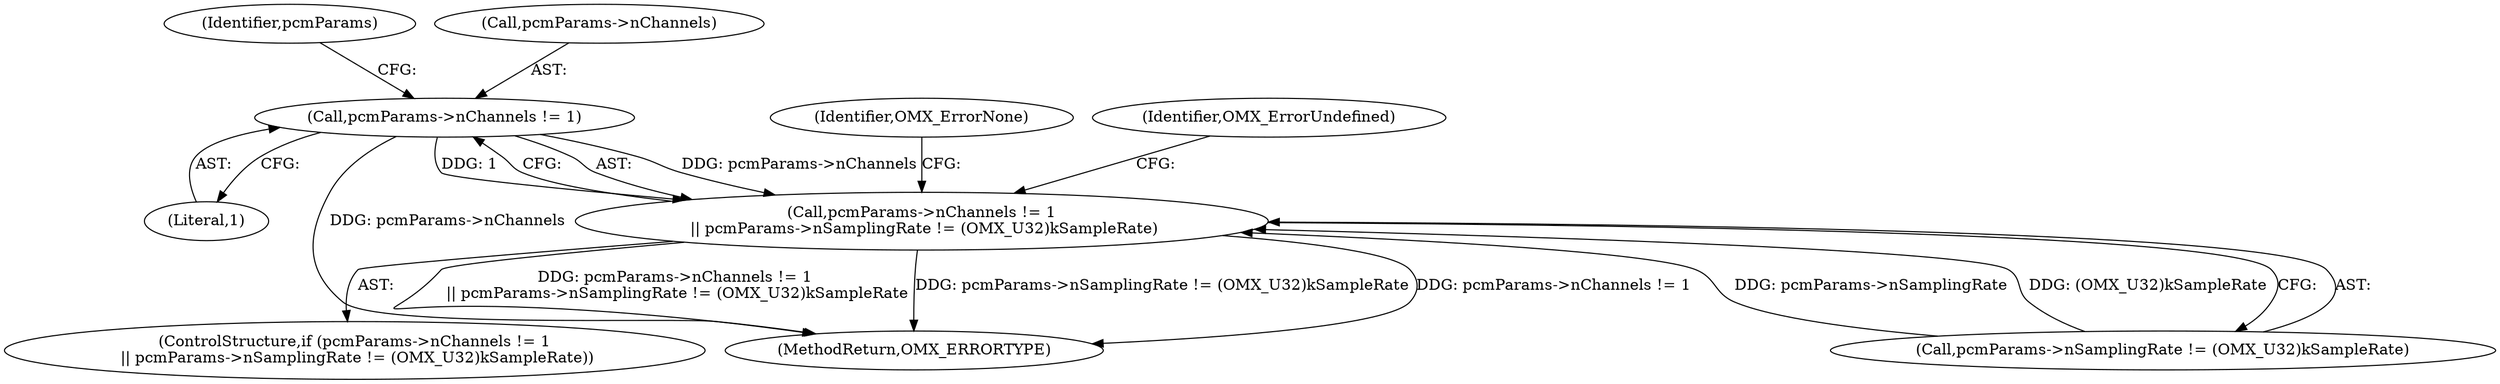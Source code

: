 digraph "0_Android_295c883fe3105b19bcd0f9e07d54c6b589fc5bff_9@pointer" {
"1000307" [label="(Call,pcmParams->nChannels != 1)"];
"1000306" [label="(Call,pcmParams->nChannels != 1\n || pcmParams->nSamplingRate != (OMX_U32)kSampleRate)"];
"1000311" [label="(Literal,1)"];
"1000314" [label="(Identifier,pcmParams)"];
"1000307" [label="(Call,pcmParams->nChannels != 1)"];
"1000323" [label="(Identifier,OMX_ErrorNone)"];
"1000306" [label="(Call,pcmParams->nChannels != 1\n || pcmParams->nSamplingRate != (OMX_U32)kSampleRate)"];
"1000321" [label="(Identifier,OMX_ErrorUndefined)"];
"1000329" [label="(MethodReturn,OMX_ERRORTYPE)"];
"1000308" [label="(Call,pcmParams->nChannels)"];
"1000305" [label="(ControlStructure,if (pcmParams->nChannels != 1\n || pcmParams->nSamplingRate != (OMX_U32)kSampleRate))"];
"1000312" [label="(Call,pcmParams->nSamplingRate != (OMX_U32)kSampleRate)"];
"1000307" -> "1000306"  [label="AST: "];
"1000307" -> "1000311"  [label="CFG: "];
"1000308" -> "1000307"  [label="AST: "];
"1000311" -> "1000307"  [label="AST: "];
"1000314" -> "1000307"  [label="CFG: "];
"1000306" -> "1000307"  [label="CFG: "];
"1000307" -> "1000329"  [label="DDG: pcmParams->nChannels"];
"1000307" -> "1000306"  [label="DDG: pcmParams->nChannels"];
"1000307" -> "1000306"  [label="DDG: 1"];
"1000306" -> "1000305"  [label="AST: "];
"1000306" -> "1000312"  [label="CFG: "];
"1000312" -> "1000306"  [label="AST: "];
"1000321" -> "1000306"  [label="CFG: "];
"1000323" -> "1000306"  [label="CFG: "];
"1000306" -> "1000329"  [label="DDG: pcmParams->nSamplingRate != (OMX_U32)kSampleRate"];
"1000306" -> "1000329"  [label="DDG: pcmParams->nChannels != 1"];
"1000306" -> "1000329"  [label="DDG: pcmParams->nChannels != 1\n || pcmParams->nSamplingRate != (OMX_U32)kSampleRate"];
"1000312" -> "1000306"  [label="DDG: pcmParams->nSamplingRate"];
"1000312" -> "1000306"  [label="DDG: (OMX_U32)kSampleRate"];
}
